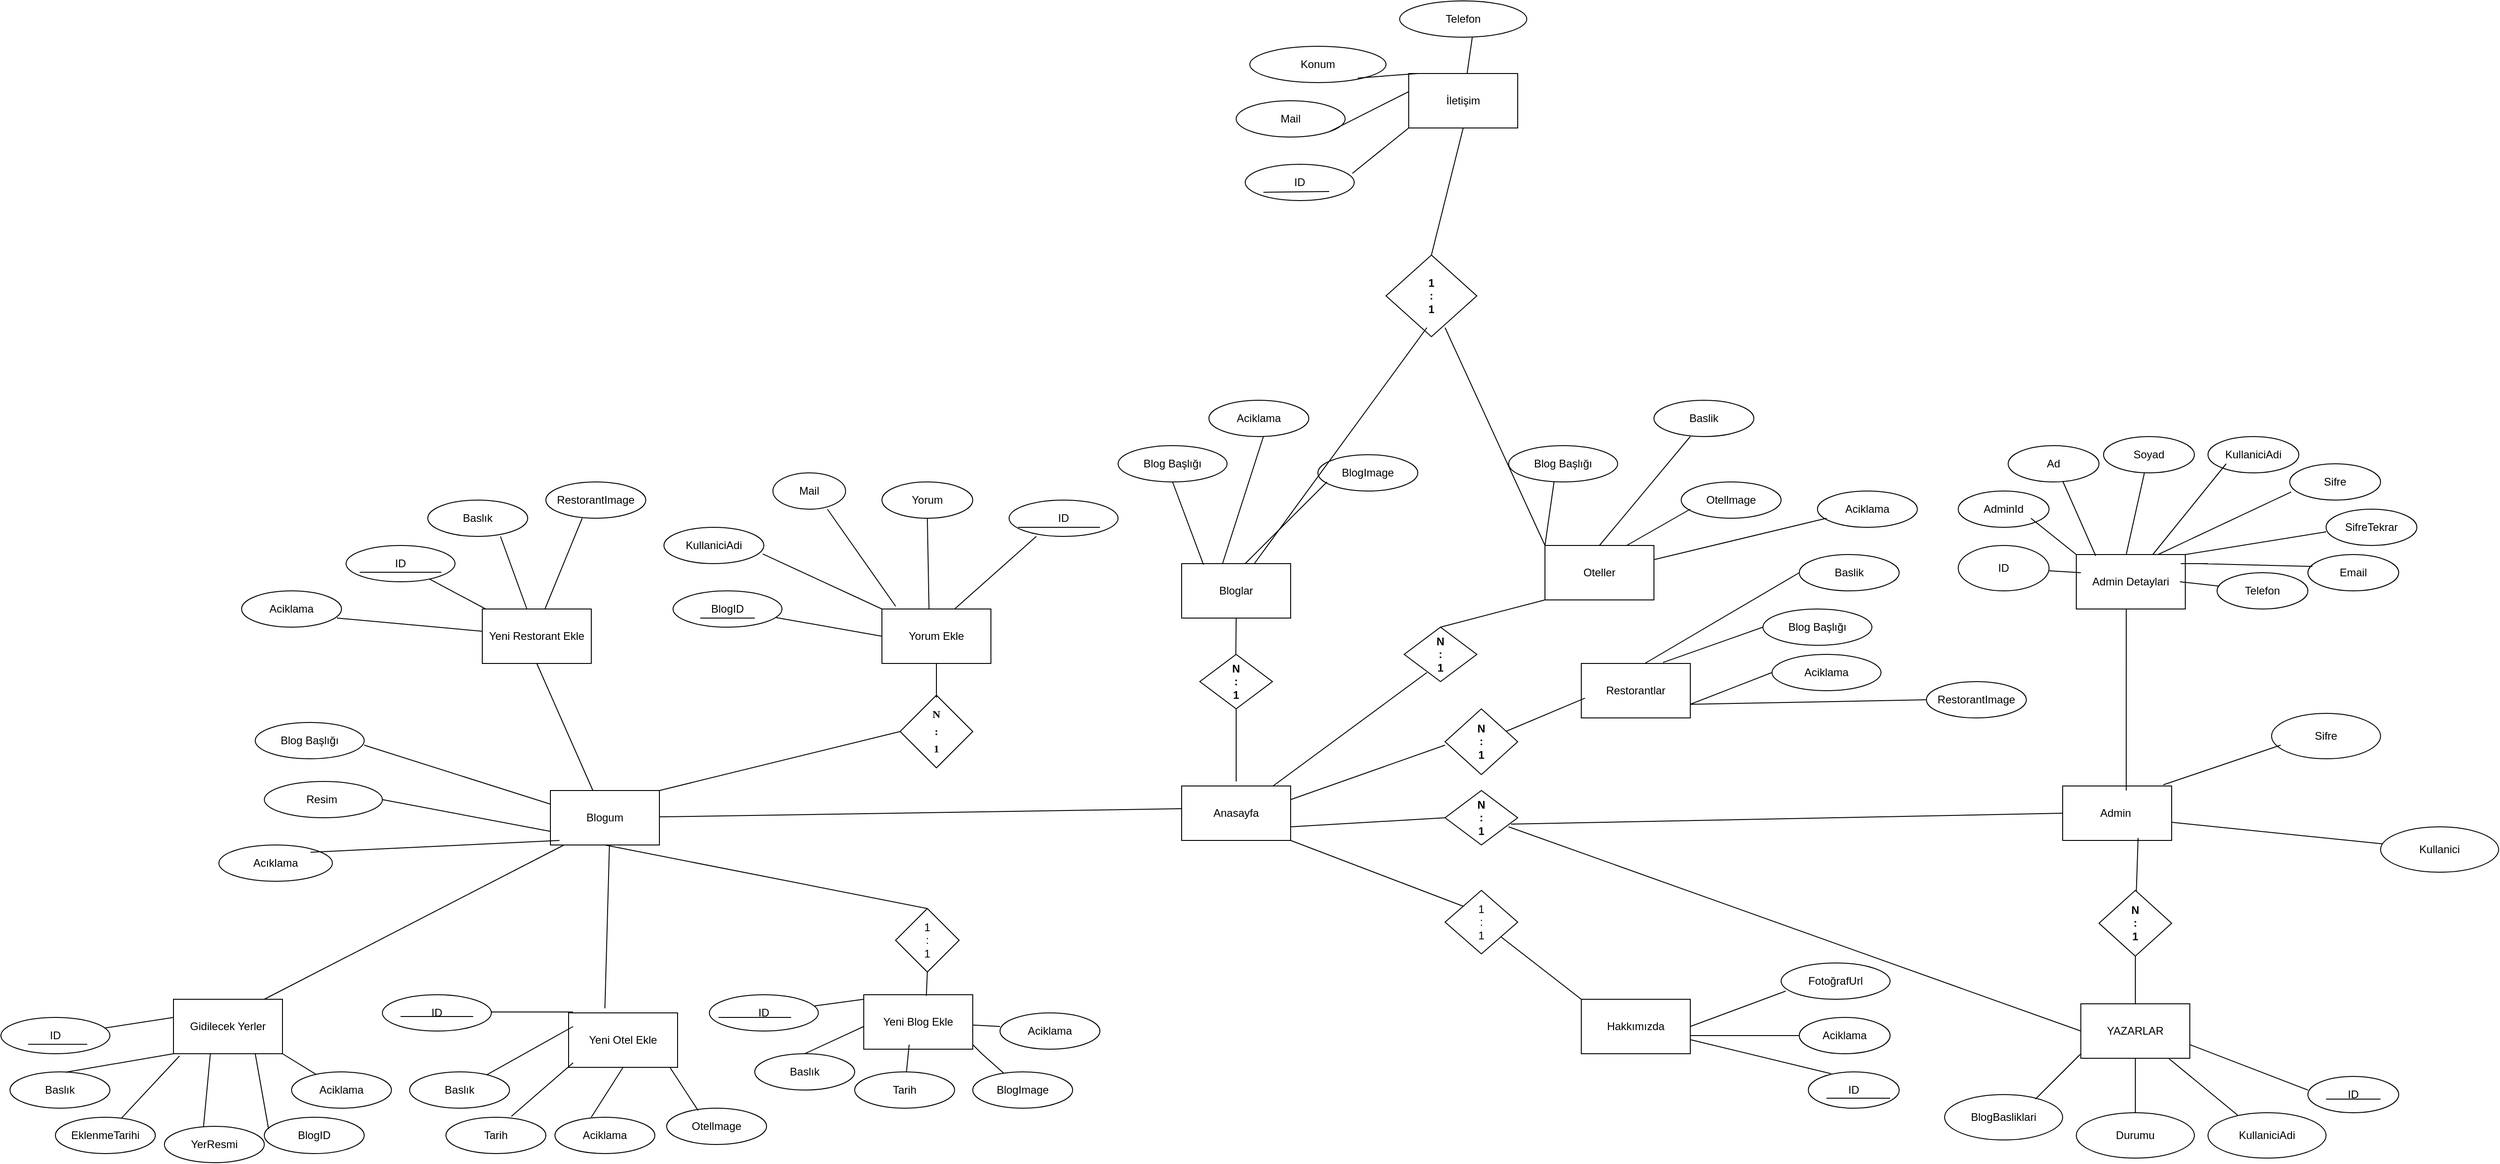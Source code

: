 <mxfile version="26.2.12">
  <diagram name="Sayfa -1" id="IdhkXDMyeTe5kVPvRwIX">
    <mxGraphModel dx="3150" dy="1954" grid="1" gridSize="10" guides="1" tooltips="1" connect="1" arrows="1" fold="1" page="1" pageScale="1" pageWidth="827" pageHeight="1169" math="0" shadow="0">
      <root>
        <mxCell id="0" />
        <mxCell id="1" parent="0" />
        <mxCell id="m_xGNnF6uDj1g4Gdo5ad-1" value="Admin&amp;nbsp;" style="rounded=0;whiteSpace=wrap;html=1;" parent="1" vertex="1">
          <mxGeometry x="710" y="325" width="120" height="60" as="geometry" />
        </mxCell>
        <mxCell id="m_xGNnF6uDj1g4Gdo5ad-2" value="Yorum Ekle" style="rounded=0;whiteSpace=wrap;html=1;" parent="1" vertex="1">
          <mxGeometry x="-590" y="130" width="120" height="60" as="geometry" />
        </mxCell>
        <mxCell id="m_xGNnF6uDj1g4Gdo5ad-3" value="Bloglar" style="rounded=0;whiteSpace=wrap;html=1;" parent="1" vertex="1">
          <mxGeometry x="-260" y="80" width="120" height="60" as="geometry" />
        </mxCell>
        <mxCell id="m_xGNnF6uDj1g4Gdo5ad-20" value="" style="rhombus;whiteSpace=wrap;html=1;" parent="1" vertex="1">
          <mxGeometry x="-570" y="225" width="80" height="80" as="geometry" />
        </mxCell>
        <mxCell id="m_xGNnF6uDj1g4Gdo5ad-26" value="Yeni Blog Ekle" style="rounded=0;whiteSpace=wrap;html=1;" parent="1" vertex="1">
          <mxGeometry x="-610" y="555" width="120" height="60" as="geometry" />
        </mxCell>
        <mxCell id="m_xGNnF6uDj1g4Gdo5ad-29" value="Blog Başlığı" style="ellipse;whiteSpace=wrap;html=1;" parent="1" vertex="1">
          <mxGeometry x="-1280" y="255" width="120" height="40" as="geometry" />
        </mxCell>
        <mxCell id="m_xGNnF6uDj1g4Gdo5ad-31" value="Acıklama" style="ellipse;whiteSpace=wrap;html=1;" parent="1" vertex="1">
          <mxGeometry x="-1320" y="390" width="125" height="40" as="geometry" />
        </mxCell>
        <mxCell id="m_xGNnF6uDj1g4Gdo5ad-33" value="Resim&amp;nbsp;" style="ellipse;whiteSpace=wrap;html=1;" parent="1" vertex="1">
          <mxGeometry x="-1270" y="320" width="130" height="40" as="geometry" />
        </mxCell>
        <mxCell id="0UvnZyFb8oUxnmahLqyt-3" value="" style="endArrow=none;html=1;rounded=0;exitX=1;exitY=0.5;exitDx=0;exitDy=0;entryX=0;entryY=0.75;entryDx=0;entryDy=0;" parent="1" source="m_xGNnF6uDj1g4Gdo5ad-33" target="m_xGNnF6uDj1g4Gdo5ad-7" edge="1">
          <mxGeometry width="50" height="50" relative="1" as="geometry">
            <mxPoint x="-530" y="460" as="sourcePoint" />
            <mxPoint x="-480" y="410" as="targetPoint" />
          </mxGeometry>
        </mxCell>
        <mxCell id="wYC-VRTO9Pugz2cMBFK1-7" value="" style="endArrow=none;html=1;rounded=0;entryX=0;entryY=0;entryDx=0;entryDy=0;" parent="1" target="m_xGNnF6uDj1g4Gdo5ad-15" edge="1">
          <mxGeometry width="50" height="50" relative="1" as="geometry">
            <mxPoint x="90" y="490" as="sourcePoint" />
            <mxPoint x="10" y="350" as="targetPoint" />
          </mxGeometry>
        </mxCell>
        <mxCell id="wYC-VRTO9Pugz2cMBFK1-18" value="&lt;div style=&quot;line-height: 160%;&quot;&gt;&lt;b&gt;N&lt;/b&gt;&lt;div&gt;&lt;b&gt;:&lt;/b&gt;&lt;/div&gt;&lt;div&gt;&lt;b&gt;1&lt;/b&gt;&lt;/div&gt;&lt;/div&gt;" style="text;strokeColor=none;align=center;fillColor=none;html=1;verticalAlign=middle;whiteSpace=wrap;rounded=0;fontFamily=Times New Roman;" parent="1" vertex="1">
          <mxGeometry x="-565" y="227.5" width="70" height="75" as="geometry" />
        </mxCell>
        <mxCell id="wYC-VRTO9Pugz2cMBFK1-25" value="Aciklama" style="ellipse;whiteSpace=wrap;html=1;" parent="1" vertex="1">
          <mxGeometry x="420" y="580" width="100" height="40" as="geometry" />
        </mxCell>
        <mxCell id="wYC-VRTO9Pugz2cMBFK1-26" value="FotoğrafUrl" style="ellipse;whiteSpace=wrap;html=1;" parent="1" vertex="1">
          <mxGeometry x="400" y="520" width="120" height="40" as="geometry" />
        </mxCell>
        <mxCell id="wYC-VRTO9Pugz2cMBFK1-27" value="" style="endArrow=none;html=1;rounded=0;exitX=1;exitY=0.5;exitDx=0;exitDy=0;entryX=0.042;entryY=0.775;entryDx=0;entryDy=0;entryPerimeter=0;" parent="1" source="m_xGNnF6uDj1g4Gdo5ad-15" target="wYC-VRTO9Pugz2cMBFK1-26" edge="1">
          <mxGeometry width="50" height="50" relative="1" as="geometry">
            <mxPoint x="295" y="600" as="sourcePoint" />
            <mxPoint x="330" y="560" as="targetPoint" />
          </mxGeometry>
        </mxCell>
        <mxCell id="wYC-VRTO9Pugz2cMBFK1-30" value="KullaniciAdi" style="ellipse;whiteSpace=wrap;html=1;" parent="1" vertex="1">
          <mxGeometry x="-830" y="40" width="110" height="40" as="geometry" />
        </mxCell>
        <mxCell id="wYC-VRTO9Pugz2cMBFK1-31" value="Mail" style="ellipse;whiteSpace=wrap;html=1;" parent="1" vertex="1">
          <mxGeometry x="-710" y="-20" width="80" height="40" as="geometry" />
        </mxCell>
        <mxCell id="wYC-VRTO9Pugz2cMBFK1-32" value="Yorum" style="ellipse;whiteSpace=wrap;html=1;" parent="1" vertex="1">
          <mxGeometry x="-590" y="-10" width="100" height="40" as="geometry" />
        </mxCell>
        <mxCell id="wYC-VRTO9Pugz2cMBFK1-37" value="BlogID" style="ellipse;whiteSpace=wrap;html=1;" parent="1" vertex="1">
          <mxGeometry x="-820" y="110" width="120" height="40" as="geometry" />
        </mxCell>
        <mxCell id="wYC-VRTO9Pugz2cMBFK1-42" value="ID" style="ellipse;whiteSpace=wrap;html=1;" parent="1" vertex="1">
          <mxGeometry x="430" y="640" width="100" height="40" as="geometry" />
        </mxCell>
        <mxCell id="wYC-VRTO9Pugz2cMBFK1-44" value="" style="endArrow=none;html=1;rounded=0;exitX=0.25;exitY=0.05;exitDx=0;exitDy=0;exitPerimeter=0;" parent="1" source="m_xGNnF6uDj1g4Gdo5ad-15" edge="1">
          <mxGeometry width="50" height="50" relative="1" as="geometry">
            <mxPoint x="200" y="660" as="sourcePoint" />
            <mxPoint x="250" y="610" as="targetPoint" />
          </mxGeometry>
        </mxCell>
        <mxCell id="wYC-VRTO9Pugz2cMBFK1-45" value="" style="endArrow=none;html=1;rounded=0;" parent="1" source="wYC-VRTO9Pugz2cMBFK1-25" edge="1">
          <mxGeometry width="50" height="50" relative="1" as="geometry">
            <mxPoint x="220" y="660" as="sourcePoint" />
            <mxPoint x="260" y="600" as="targetPoint" />
            <Array as="points">
              <mxPoint x="260" y="600" />
              <mxPoint x="250" y="600" />
            </Array>
          </mxGeometry>
        </mxCell>
        <mxCell id="wYC-VRTO9Pugz2cMBFK1-47" value="" style="endArrow=none;html=1;rounded=0;" parent="1" edge="1">
          <mxGeometry width="50" height="50" relative="1" as="geometry">
            <mxPoint x="450" y="669" as="sourcePoint" />
            <mxPoint x="450" y="669" as="targetPoint" />
            <Array as="points">
              <mxPoint x="520" y="669" />
            </Array>
          </mxGeometry>
        </mxCell>
        <mxCell id="wYC-VRTO9Pugz2cMBFK1-56" value="Mail" style="ellipse;whiteSpace=wrap;html=1;" parent="1" vertex="1">
          <mxGeometry x="-200" y="-430" width="120" height="40" as="geometry" />
        </mxCell>
        <mxCell id="wYC-VRTO9Pugz2cMBFK1-57" value="Konum" style="ellipse;whiteSpace=wrap;html=1;" parent="1" vertex="1">
          <mxGeometry x="-185" y="-490" width="150" height="40" as="geometry" />
        </mxCell>
        <mxCell id="wYC-VRTO9Pugz2cMBFK1-58" value="Telefon" style="ellipse;whiteSpace=wrap;html=1;" parent="1" vertex="1">
          <mxGeometry x="-20" y="-540" width="140" height="40" as="geometry" />
        </mxCell>
        <mxCell id="wYC-VRTO9Pugz2cMBFK1-61" value="" style="endArrow=none;html=1;rounded=0;exitX=0.25;exitY=0.05;exitDx=0;exitDy=0;exitPerimeter=0;" parent="1" source="wYC-VRTO9Pugz2cMBFK1-42" target="m_xGNnF6uDj1g4Gdo5ad-15" edge="1">
          <mxGeometry width="50" height="50" relative="1" as="geometry">
            <mxPoint x="455" y="642" as="sourcePoint" />
            <mxPoint x="250" y="610" as="targetPoint" />
          </mxGeometry>
        </mxCell>
        <mxCell id="m_xGNnF6uDj1g4Gdo5ad-15" value="Hakkımızda" style="rounded=0;whiteSpace=wrap;html=1;" parent="1" vertex="1">
          <mxGeometry x="180" y="560" width="120" height="60" as="geometry" />
        </mxCell>
        <mxCell id="wYC-VRTO9Pugz2cMBFK1-62" value="ID" style="ellipse;whiteSpace=wrap;html=1;" parent="1" vertex="1">
          <mxGeometry x="-190" y="-360" width="120" height="40" as="geometry" />
        </mxCell>
        <mxCell id="wYC-VRTO9Pugz2cMBFK1-69" value="" style="endArrow=none;html=1;rounded=0;exitX=0.25;exitY=0.875;exitDx=0;exitDy=0;exitPerimeter=0;entryX=1;entryY=1;entryDx=0;entryDy=0;" parent="1" edge="1">
          <mxGeometry width="50" height="50" relative="1" as="geometry">
            <mxPoint x="-170" y="-329.14" as="sourcePoint" />
            <mxPoint x="-97.574" y="-329.998" as="targetPoint" />
          </mxGeometry>
        </mxCell>
        <mxCell id="wYC-VRTO9Pugz2cMBFK1-70" value="Baslık" style="ellipse;whiteSpace=wrap;html=1;" parent="1" vertex="1">
          <mxGeometry x="-730" y="620" width="110" height="40" as="geometry" />
        </mxCell>
        <mxCell id="wYC-VRTO9Pugz2cMBFK1-71" value="Tarih" style="ellipse;whiteSpace=wrap;html=1;" parent="1" vertex="1">
          <mxGeometry x="-620" y="640" width="110" height="40" as="geometry" />
        </mxCell>
        <mxCell id="wYC-VRTO9Pugz2cMBFK1-72" value="Aciklama" style="ellipse;whiteSpace=wrap;html=1;" parent="1" vertex="1">
          <mxGeometry x="-460" y="575" width="110" height="40" as="geometry" />
        </mxCell>
        <mxCell id="wYC-VRTO9Pugz2cMBFK1-73" value="BlogImage" style="ellipse;whiteSpace=wrap;html=1;" parent="1" vertex="1">
          <mxGeometry x="-490" y="640" width="110" height="40" as="geometry" />
        </mxCell>
        <mxCell id="wYC-VRTO9Pugz2cMBFK1-74" value="" style="endArrow=none;html=1;rounded=0;exitX=0.5;exitY=0;exitDx=0;exitDy=0;" parent="1" source="wYC-VRTO9Pugz2cMBFK1-70" edge="1">
          <mxGeometry width="50" height="50" relative="1" as="geometry">
            <mxPoint x="-660" y="640" as="sourcePoint" />
            <mxPoint x="-610" y="590" as="targetPoint" />
          </mxGeometry>
        </mxCell>
        <mxCell id="wYC-VRTO9Pugz2cMBFK1-75" value="" style="endArrow=none;html=1;rounded=0;" parent="1" source="wYC-VRTO9Pugz2cMBFK1-71" edge="1">
          <mxGeometry width="50" height="50" relative="1" as="geometry">
            <mxPoint x="-610" y="660" as="sourcePoint" />
            <mxPoint x="-560" y="610" as="targetPoint" />
          </mxGeometry>
        </mxCell>
        <mxCell id="wYC-VRTO9Pugz2cMBFK1-77" value="" style="endArrow=none;html=1;rounded=0;" parent="1" source="m_xGNnF6uDj1g4Gdo5ad-26" edge="1">
          <mxGeometry width="50" height="50" relative="1" as="geometry">
            <mxPoint x="-510" y="640" as="sourcePoint" />
            <mxPoint x="-460" y="590" as="targetPoint" />
          </mxGeometry>
        </mxCell>
        <mxCell id="wYC-VRTO9Pugz2cMBFK1-78" value="" style="endArrow=none;html=1;rounded=0;" parent="1" source="wYC-VRTO9Pugz2cMBFK1-73" edge="1">
          <mxGeometry width="50" height="50" relative="1" as="geometry">
            <mxPoint x="-540" y="660" as="sourcePoint" />
            <mxPoint x="-490" y="610" as="targetPoint" />
            <Array as="points">
              <mxPoint x="-480" y="620" />
            </Array>
          </mxGeometry>
        </mxCell>
        <mxCell id="wYC-VRTO9Pugz2cMBFK1-87" value="Blog Başlığı" style="ellipse;whiteSpace=wrap;html=1;" parent="1" vertex="1">
          <mxGeometry x="-330" y="-50" width="120" height="40" as="geometry" />
        </mxCell>
        <mxCell id="PMrKWcJrfavF2UDrqhZ6-1" value="Kullanici" style="ellipse;whiteSpace=wrap;html=1;" parent="1" vertex="1">
          <mxGeometry x="1060" y="370" width="130" height="50" as="geometry" />
        </mxCell>
        <mxCell id="PMrKWcJrfavF2UDrqhZ6-8" value="Sifre" style="ellipse;whiteSpace=wrap;html=1;" parent="1" vertex="1">
          <mxGeometry x="940" y="245" width="120" height="50" as="geometry" />
        </mxCell>
        <mxCell id="PMrKWcJrfavF2UDrqhZ6-18" value="Oteller" style="rounded=0;whiteSpace=wrap;html=1;" parent="1" vertex="1">
          <mxGeometry x="140" y="60" width="120" height="60" as="geometry" />
        </mxCell>
        <mxCell id="PMrKWcJrfavF2UDrqhZ6-22" value="Blog Başlığı" style="ellipse;whiteSpace=wrap;html=1;" parent="1" vertex="1">
          <mxGeometry x="100" y="-50" width="120" height="40" as="geometry" />
        </mxCell>
        <mxCell id="PMrKWcJrfavF2UDrqhZ6-25" value="" style="endArrow=none;html=1;rounded=0;exitX=0;exitY=0;exitDx=0;exitDy=0;" parent="1" edge="1" source="PMrKWcJrfavF2UDrqhZ6-18">
          <mxGeometry width="50" height="50" relative="1" as="geometry">
            <mxPoint x="100" y="40" as="sourcePoint" />
            <mxPoint x="150" y="-10" as="targetPoint" />
          </mxGeometry>
        </mxCell>
        <mxCell id="m_xGNnF6uDj1g4Gdo5ad-7" value="Blogum" style="rounded=0;whiteSpace=wrap;html=1;" parent="1" vertex="1">
          <mxGeometry x="-955" y="330" width="120" height="60" as="geometry" />
        </mxCell>
        <mxCell id="iuH2yt4k7XliZFwzAzBD-3" value="" style="endArrow=none;html=1;rounded=0;exitX=0.25;exitY=0.75;exitDx=0;exitDy=0;exitPerimeter=0;entryX=0.75;entryY=0.75;entryDx=0;entryDy=0;entryPerimeter=0;" parent="1" source="wYC-VRTO9Pugz2cMBFK1-37" target="wYC-VRTO9Pugz2cMBFK1-37" edge="1">
          <mxGeometry width="50" height="50" relative="1" as="geometry">
            <mxPoint x="-600" y="210" as="sourcePoint" />
            <mxPoint x="-550" y="160" as="targetPoint" />
          </mxGeometry>
        </mxCell>
        <mxCell id="iuH2yt4k7XliZFwzAzBD-10" value="" style="endArrow=none;html=1;rounded=0;" parent="1" source="wYC-VRTO9Pugz2cMBFK1-37" edge="1">
          <mxGeometry width="50" height="50" relative="1" as="geometry">
            <mxPoint x="-640" y="210" as="sourcePoint" />
            <mxPoint x="-590" y="160" as="targetPoint" />
          </mxGeometry>
        </mxCell>
        <mxCell id="iuH2yt4k7XliZFwzAzBD-11" value="" style="endArrow=none;html=1;rounded=0;exitX=0.989;exitY=0.733;exitDx=0;exitDy=0;exitPerimeter=0;" parent="1" source="wYC-VRTO9Pugz2cMBFK1-30" edge="1">
          <mxGeometry width="50" height="50" relative="1" as="geometry">
            <mxPoint x="-640" y="180" as="sourcePoint" />
            <mxPoint x="-590" y="130" as="targetPoint" />
          </mxGeometry>
        </mxCell>
        <mxCell id="iuH2yt4k7XliZFwzAzBD-12" value="" style="endArrow=none;html=1;rounded=0;exitX=0.432;exitY=-0.008;exitDx=0;exitDy=0;exitPerimeter=0;" parent="1" source="m_xGNnF6uDj1g4Gdo5ad-2" edge="1">
          <mxGeometry width="50" height="50" relative="1" as="geometry">
            <mxPoint x="-590" y="80" as="sourcePoint" />
            <mxPoint x="-540" y="30" as="targetPoint" />
          </mxGeometry>
        </mxCell>
        <mxCell id="iuH2yt4k7XliZFwzAzBD-13" value="" style="endArrow=none;html=1;rounded=0;exitX=0.126;exitY=-0.05;exitDx=0;exitDy=0;exitPerimeter=0;" parent="1" source="m_xGNnF6uDj1g4Gdo5ad-2" edge="1">
          <mxGeometry width="50" height="50" relative="1" as="geometry">
            <mxPoint x="-700" y="70" as="sourcePoint" />
            <mxPoint x="-650" y="20" as="targetPoint" />
          </mxGeometry>
        </mxCell>
        <mxCell id="iuH2yt4k7XliZFwzAzBD-15" value="" style="endArrow=none;html=1;rounded=0;exitX=0.5;exitY=0;exitDx=0;exitDy=0;" parent="1" source="wYC-VRTO9Pugz2cMBFK1-18" edge="1">
          <mxGeometry width="50" height="50" relative="1" as="geometry">
            <mxPoint x="-580" y="240" as="sourcePoint" />
            <mxPoint x="-530" y="190" as="targetPoint" />
          </mxGeometry>
        </mxCell>
        <mxCell id="iuH2yt4k7XliZFwzAzBD-23" value="&lt;b&gt;N&lt;/b&gt;&lt;div&gt;&lt;b&gt;:&lt;/b&gt;&lt;/div&gt;&lt;div&gt;&lt;b&gt;1&lt;/b&gt;&lt;/div&gt;" style="rhombus;whiteSpace=wrap;html=1;direction=west;" parent="1" vertex="1">
          <mxGeometry x="-15" y="150" width="80" height="60" as="geometry" />
        </mxCell>
        <mxCell id="iuH2yt4k7XliZFwzAzBD-24" value="" style="endArrow=none;html=1;rounded=0;exitX=0.5;exitY=1;exitDx=0;exitDy=0;" parent="1" source="iuH2yt4k7XliZFwzAzBD-23" edge="1">
          <mxGeometry width="50" height="50" relative="1" as="geometry">
            <mxPoint x="90" y="170" as="sourcePoint" />
            <mxPoint x="140" y="120" as="targetPoint" />
          </mxGeometry>
        </mxCell>
        <mxCell id="iuH2yt4k7XliZFwzAzBD-25" value="" style="endArrow=none;html=1;rounded=0;" parent="1" edge="1">
          <mxGeometry width="50" height="50" relative="1" as="geometry">
            <mxPoint x="-200.34" y="180" as="sourcePoint" />
            <mxPoint x="-200" y="140" as="targetPoint" />
          </mxGeometry>
        </mxCell>
        <mxCell id="iuH2yt4k7XliZFwzAzBD-26" value="&lt;b&gt;N&lt;/b&gt;&lt;div&gt;&lt;b&gt;:&lt;/b&gt;&lt;/div&gt;&lt;div&gt;&lt;b&gt;1&lt;/b&gt;&lt;/div&gt;" style="rhombus;whiteSpace=wrap;html=1;direction=west;" parent="1" vertex="1">
          <mxGeometry x="-240" y="180" width="80" height="60" as="geometry" />
        </mxCell>
        <mxCell id="iuH2yt4k7XliZFwzAzBD-28" value="1&lt;div&gt;:&lt;/div&gt;&lt;div&gt;1&lt;/div&gt;" style="rhombus;whiteSpace=wrap;html=1;" parent="1" vertex="1">
          <mxGeometry x="-575" y="460" width="70" height="70" as="geometry" />
        </mxCell>
        <mxCell id="iuH2yt4k7XliZFwzAzBD-29" value="" style="endArrow=none;html=1;rounded=0;exitX=0.5;exitY=0;exitDx=0;exitDy=0;entryX=0.5;entryY=1;entryDx=0;entryDy=0;" parent="1" source="iuH2yt4k7XliZFwzAzBD-28" target="m_xGNnF6uDj1g4Gdo5ad-7" edge="1">
          <mxGeometry width="50" height="50" relative="1" as="geometry">
            <mxPoint x="-580" y="480" as="sourcePoint" />
            <mxPoint x="-530" y="430" as="targetPoint" />
          </mxGeometry>
        </mxCell>
        <mxCell id="iuH2yt4k7XliZFwzAzBD-30" value="" style="endArrow=none;html=1;rounded=0;exitX=0.574;exitY=0.02;exitDx=0;exitDy=0;exitPerimeter=0;" parent="1" source="m_xGNnF6uDj1g4Gdo5ad-26" edge="1">
          <mxGeometry width="50" height="50" relative="1" as="geometry">
            <mxPoint x="-590" y="580" as="sourcePoint" />
            <mxPoint x="-540" y="530" as="targetPoint" />
          </mxGeometry>
        </mxCell>
        <mxCell id="iuH2yt4k7XliZFwzAzBD-34" value="1&lt;div&gt;:&lt;/div&gt;&lt;div&gt;1&lt;/div&gt;" style="rhombus;whiteSpace=wrap;html=1;" parent="1" vertex="1">
          <mxGeometry x="30" y="440" width="80" height="70" as="geometry" />
        </mxCell>
        <mxCell id="iuH2yt4k7XliZFwzAzBD-35" value="&lt;b&gt;N&lt;/b&gt;&lt;div&gt;&lt;b&gt;:&lt;/b&gt;&lt;/div&gt;&lt;div&gt;&lt;b&gt;1&lt;/b&gt;&lt;/div&gt;" style="rhombus;whiteSpace=wrap;html=1;direction=west;" parent="1" vertex="1">
          <mxGeometry x="30" y="330" width="80" height="60" as="geometry" />
        </mxCell>
        <mxCell id="iuH2yt4k7XliZFwzAzBD-36" value="" style="endArrow=none;html=1;rounded=0;exitX=0.092;exitY=0.383;exitDx=0;exitDy=0;exitPerimeter=0;entryX=0;entryY=0.5;entryDx=0;entryDy=0;" parent="1" source="iuH2yt4k7XliZFwzAzBD-35" target="m_xGNnF6uDj1g4Gdo5ad-1" edge="1">
          <mxGeometry width="50" height="50" relative="1" as="geometry">
            <mxPoint x="130" y="410" as="sourcePoint" />
            <mxPoint x="180" y="360" as="targetPoint" />
          </mxGeometry>
        </mxCell>
        <mxCell id="iuH2yt4k7XliZFwzAzBD-38" value="Restorantlar" style="rounded=0;whiteSpace=wrap;html=1;" parent="1" vertex="1">
          <mxGeometry x="180" y="190" width="120" height="60" as="geometry" />
        </mxCell>
        <mxCell id="iuH2yt4k7XliZFwzAzBD-39" value="&lt;b&gt;N&lt;/b&gt;&lt;div&gt;&lt;b&gt;:&lt;/b&gt;&lt;/div&gt;&lt;div&gt;&lt;b&gt;1&lt;/b&gt;&lt;/div&gt;" style="rhombus;whiteSpace=wrap;html=1;direction=west;" parent="1" vertex="1">
          <mxGeometry x="30" y="240" width="80" height="72.5" as="geometry" />
        </mxCell>
        <mxCell id="iuH2yt4k7XliZFwzAzBD-40" value="" style="endArrow=none;html=1;rounded=0;entryX=0.034;entryY=0.636;entryDx=0;entryDy=0;entryPerimeter=0;" parent="1" source="iuH2yt4k7XliZFwzAzBD-39" target="iuH2yt4k7XliZFwzAzBD-38" edge="1">
          <mxGeometry width="50" height="50" relative="1" as="geometry">
            <mxPoint x="113" y="377" as="sourcePoint" />
            <mxPoint x="200" y="440" as="targetPoint" />
            <Array as="points" />
          </mxGeometry>
        </mxCell>
        <mxCell id="iuH2yt4k7XliZFwzAzBD-41" value="" style="ellipse;whiteSpace=wrap;html=1;" parent="1" vertex="1">
          <mxGeometry x="390" y="180" width="120" height="40" as="geometry" />
        </mxCell>
        <mxCell id="iuH2yt4k7XliZFwzAzBD-42" value="" style="endArrow=none;html=1;rounded=0;exitX=1;exitY=0.75;exitDx=0;exitDy=0;entryX=0;entryY=0.5;entryDx=0;entryDy=0;" parent="1" source="iuH2yt4k7XliZFwzAzBD-38" target="iuH2yt4k7XliZFwzAzBD-41" edge="1">
          <mxGeometry width="50" height="50" relative="1" as="geometry">
            <mxPoint x="330" y="250" as="sourcePoint" />
            <mxPoint x="380" y="200" as="targetPoint" />
          </mxGeometry>
        </mxCell>
        <mxCell id="iuH2yt4k7XliZFwzAzBD-46" value="" style="endArrow=none;html=1;rounded=0;entryX=0;entryY=0.5;entryDx=0;entryDy=0;" parent="1" target="iuH2yt4k7XliZFwzAzBD-47" edge="1">
          <mxGeometry width="50" height="50" relative="1" as="geometry">
            <mxPoint x="270" y="188.95" as="sourcePoint" />
            <mxPoint x="350" y="188.95" as="targetPoint" />
          </mxGeometry>
        </mxCell>
        <mxCell id="iuH2yt4k7XliZFwzAzBD-47" value="Blog Başlığı" style="ellipse;whiteSpace=wrap;html=1;" parent="1" vertex="1">
          <mxGeometry x="380" y="130" width="120" height="40" as="geometry" />
        </mxCell>
        <mxCell id="iuH2yt4k7XliZFwzAzBD-50" value="Anasayfa" style="rounded=0;whiteSpace=wrap;html=1;" parent="1" vertex="1">
          <mxGeometry x="-260" y="325" width="120" height="60" as="geometry" />
        </mxCell>
        <mxCell id="iuH2yt4k7XliZFwzAzBD-51" value="" style="endArrow=none;html=1;rounded=0;" parent="1" edge="1">
          <mxGeometry width="50" height="50" relative="1" as="geometry">
            <mxPoint x="-200" y="320" as="sourcePoint" />
            <mxPoint x="-200" y="240" as="targetPoint" />
          </mxGeometry>
        </mxCell>
        <mxCell id="iuH2yt4k7XliZFwzAzBD-52" value="" style="endArrow=none;html=1;rounded=0;" parent="1" source="iuH2yt4k7XliZFwzAzBD-50" edge="1">
          <mxGeometry width="50" height="50" relative="1" as="geometry">
            <mxPoint x="-40" y="250" as="sourcePoint" />
            <mxPoint x="10" y="200" as="targetPoint" />
          </mxGeometry>
        </mxCell>
        <mxCell id="iuH2yt4k7XliZFwzAzBD-53" value="" style="endArrow=none;html=1;rounded=0;exitX=1;exitY=0.25;exitDx=0;exitDy=0;" parent="1" source="iuH2yt4k7XliZFwzAzBD-50" edge="1">
          <mxGeometry width="50" height="50" relative="1" as="geometry">
            <mxPoint x="-20" y="330" as="sourcePoint" />
            <mxPoint x="30" y="280" as="targetPoint" />
          </mxGeometry>
        </mxCell>
        <mxCell id="iuH2yt4k7XliZFwzAzBD-54" value="" style="endArrow=none;html=1;rounded=0;exitX=1;exitY=0.75;exitDx=0;exitDy=0;" parent="1" source="iuH2yt4k7XliZFwzAzBD-50" edge="1">
          <mxGeometry width="50" height="50" relative="1" as="geometry">
            <mxPoint x="-20" y="410" as="sourcePoint" />
            <mxPoint x="30" y="360" as="targetPoint" />
          </mxGeometry>
        </mxCell>
        <mxCell id="iuH2yt4k7XliZFwzAzBD-56" value="" style="endArrow=none;html=1;rounded=0;exitX=1;exitY=1;exitDx=0;exitDy=0;entryX=0;entryY=0;entryDx=0;entryDy=0;" parent="1" source="iuH2yt4k7XliZFwzAzBD-50" target="iuH2yt4k7XliZFwzAzBD-34" edge="1">
          <mxGeometry width="50" height="50" relative="1" as="geometry">
            <mxPoint y="500" as="sourcePoint" />
            <mxPoint x="50" y="450" as="targetPoint" />
          </mxGeometry>
        </mxCell>
        <mxCell id="iDkae5aUatFgEOiGbY2R-1" value="" style="endArrow=none;html=1;rounded=0;entryX=0.75;entryY=1;entryDx=0;entryDy=0;" edge="1" parent="1" target="m_xGNnF6uDj1g4Gdo5ad-7">
          <mxGeometry width="50" height="50" relative="1" as="geometry">
            <mxPoint x="-895" y="570" as="sourcePoint" />
            <mxPoint x="-900" y="390" as="targetPoint" />
            <Array as="points">
              <mxPoint x="-890" y="390" />
            </Array>
          </mxGeometry>
        </mxCell>
        <mxCell id="iDkae5aUatFgEOiGbY2R-2" value="Yeni Otel Ekle" style="rounded=0;whiteSpace=wrap;html=1;" vertex="1" parent="1">
          <mxGeometry x="-935" y="575" width="120" height="60" as="geometry" />
        </mxCell>
        <mxCell id="iDkae5aUatFgEOiGbY2R-3" value="Baslık" style="ellipse;whiteSpace=wrap;html=1;" vertex="1" parent="1">
          <mxGeometry x="-1110" y="640" width="110" height="40" as="geometry" />
        </mxCell>
        <mxCell id="iDkae5aUatFgEOiGbY2R-4" value="Aciklama" style="ellipse;whiteSpace=wrap;html=1;" vertex="1" parent="1">
          <mxGeometry x="-950" y="690" width="110" height="40" as="geometry" />
        </mxCell>
        <mxCell id="iDkae5aUatFgEOiGbY2R-5" value="Tarih" style="ellipse;whiteSpace=wrap;html=1;" vertex="1" parent="1">
          <mxGeometry x="-1070" y="690" width="110" height="40" as="geometry" />
        </mxCell>
        <mxCell id="iDkae5aUatFgEOiGbY2R-6" value="Otellmage" style="ellipse;whiteSpace=wrap;html=1;" vertex="1" parent="1">
          <mxGeometry x="-827" y="680" width="110" height="40" as="geometry" />
        </mxCell>
        <mxCell id="iDkae5aUatFgEOiGbY2R-8" value="" style="endArrow=none;html=1;rounded=0;" edge="1" parent="1" source="iDkae5aUatFgEOiGbY2R-3">
          <mxGeometry width="50" height="50" relative="1" as="geometry">
            <mxPoint x="-980" y="640" as="sourcePoint" />
            <mxPoint x="-930" y="590" as="targetPoint" />
          </mxGeometry>
        </mxCell>
        <mxCell id="iDkae5aUatFgEOiGbY2R-9" value="" style="endArrow=none;html=1;rounded=0;exitX=0.655;exitY=-0.025;exitDx=0;exitDy=0;exitPerimeter=0;" edge="1" parent="1" source="iDkae5aUatFgEOiGbY2R-5">
          <mxGeometry width="50" height="50" relative="1" as="geometry">
            <mxPoint x="-980" y="680" as="sourcePoint" />
            <mxPoint x="-930" y="630" as="targetPoint" />
          </mxGeometry>
        </mxCell>
        <mxCell id="iDkae5aUatFgEOiGbY2R-10" value="" style="endArrow=none;html=1;rounded=0;entryX=0.5;entryY=1;entryDx=0;entryDy=0;" edge="1" parent="1" target="iDkae5aUatFgEOiGbY2R-2">
          <mxGeometry width="50" height="50" relative="1" as="geometry">
            <mxPoint x="-910" y="690" as="sourcePoint" />
            <mxPoint x="-860" y="640" as="targetPoint" />
          </mxGeometry>
        </mxCell>
        <mxCell id="iDkae5aUatFgEOiGbY2R-12" value="" style="endArrow=none;html=1;rounded=0;exitX=0.315;exitY=0.067;exitDx=0;exitDy=0;exitPerimeter=0;entryX=0.928;entryY=0.994;entryDx=0;entryDy=0;entryPerimeter=0;" edge="1" parent="1" source="iDkae5aUatFgEOiGbY2R-6" target="iDkae5aUatFgEOiGbY2R-2">
          <mxGeometry width="50" height="50" relative="1" as="geometry">
            <mxPoint x="-860" y="680" as="sourcePoint" />
            <mxPoint x="-810" y="630" as="targetPoint" />
          </mxGeometry>
        </mxCell>
        <mxCell id="iDkae5aUatFgEOiGbY2R-13" value="ID" style="ellipse;whiteSpace=wrap;html=1;" vertex="1" parent="1">
          <mxGeometry x="-780" y="555" width="120" height="40" as="geometry" />
        </mxCell>
        <mxCell id="iDkae5aUatFgEOiGbY2R-14" value="" style="endArrow=none;html=1;rounded=0;" edge="1" parent="1" source="iDkae5aUatFgEOiGbY2R-13">
          <mxGeometry width="50" height="50" relative="1" as="geometry">
            <mxPoint x="-660" y="610" as="sourcePoint" />
            <mxPoint x="-610" y="560" as="targetPoint" />
          </mxGeometry>
        </mxCell>
        <mxCell id="iDkae5aUatFgEOiGbY2R-15" value="" style="endArrow=none;html=1;rounded=0;" edge="1" parent="1">
          <mxGeometry width="50" height="50" relative="1" as="geometry">
            <mxPoint x="-770" y="580" as="sourcePoint" />
            <mxPoint x="-690" y="580" as="targetPoint" />
            <Array as="points">
              <mxPoint x="-750" y="580" />
            </Array>
          </mxGeometry>
        </mxCell>
        <mxCell id="iDkae5aUatFgEOiGbY2R-16" value="ID" style="ellipse;whiteSpace=wrap;html=1;" vertex="1" parent="1">
          <mxGeometry x="-1140" y="555" width="120" height="40" as="geometry" />
        </mxCell>
        <mxCell id="iDkae5aUatFgEOiGbY2R-17" value="" style="endArrow=none;html=1;rounded=0;" edge="1" parent="1">
          <mxGeometry width="50" height="50" relative="1" as="geometry">
            <mxPoint x="-1120" y="579" as="sourcePoint" />
            <mxPoint x="-1040" y="579" as="targetPoint" />
            <Array as="points">
              <mxPoint x="-1070" y="579" />
            </Array>
          </mxGeometry>
        </mxCell>
        <mxCell id="iDkae5aUatFgEOiGbY2R-19" value="" style="endArrow=none;html=1;rounded=0;" edge="1" parent="1">
          <mxGeometry width="50" height="50" relative="1" as="geometry">
            <mxPoint x="-1020" y="574" as="sourcePoint" />
            <mxPoint x="-930" y="574" as="targetPoint" />
            <Array as="points">
              <mxPoint x="-1000" y="574" />
            </Array>
          </mxGeometry>
        </mxCell>
        <mxCell id="iDkae5aUatFgEOiGbY2R-21" value="ID" style="ellipse;whiteSpace=wrap;html=1;" vertex="1" parent="1">
          <mxGeometry x="-450" y="10" width="120" height="40" as="geometry" />
        </mxCell>
        <mxCell id="iDkae5aUatFgEOiGbY2R-22" value="" style="endArrow=none;html=1;rounded=0;" edge="1" parent="1">
          <mxGeometry width="50" height="50" relative="1" as="geometry">
            <mxPoint x="-440" y="40" as="sourcePoint" />
            <mxPoint x="-350" y="40" as="targetPoint" />
          </mxGeometry>
        </mxCell>
        <mxCell id="iDkae5aUatFgEOiGbY2R-23" value="" style="endArrow=none;html=1;rounded=0;exitX=0.667;exitY=0;exitDx=0;exitDy=0;exitPerimeter=0;" edge="1" parent="1" source="m_xGNnF6uDj1g4Gdo5ad-2">
          <mxGeometry width="50" height="50" relative="1" as="geometry">
            <mxPoint x="-470" y="100" as="sourcePoint" />
            <mxPoint x="-420" y="50" as="targetPoint" />
          </mxGeometry>
        </mxCell>
        <mxCell id="iDkae5aUatFgEOiGbY2R-24" value="BlogImage" style="ellipse;whiteSpace=wrap;html=1;" vertex="1" parent="1">
          <mxGeometry x="-110" y="-40" width="110" height="40" as="geometry" />
        </mxCell>
        <mxCell id="iDkae5aUatFgEOiGbY2R-25" value="Aciklama" style="ellipse;whiteSpace=wrap;html=1;" vertex="1" parent="1">
          <mxGeometry x="-230" y="-100" width="110" height="40" as="geometry" />
        </mxCell>
        <mxCell id="iDkae5aUatFgEOiGbY2R-26" value="" style="endArrow=none;html=1;rounded=0;exitX=0.2;exitY=0.017;exitDx=0;exitDy=0;exitPerimeter=0;" edge="1" parent="1" source="m_xGNnF6uDj1g4Gdo5ad-3">
          <mxGeometry width="50" height="50" relative="1" as="geometry">
            <mxPoint x="-320" y="40" as="sourcePoint" />
            <mxPoint x="-270" y="-10" as="targetPoint" />
          </mxGeometry>
        </mxCell>
        <mxCell id="iDkae5aUatFgEOiGbY2R-27" value="" style="endArrow=none;html=1;rounded=0;exitX=0.583;exitY=0;exitDx=0;exitDy=0;exitPerimeter=0;" edge="1" parent="1" source="m_xGNnF6uDj1g4Gdo5ad-3">
          <mxGeometry width="50" height="50" relative="1" as="geometry">
            <mxPoint x="-150" y="40" as="sourcePoint" />
            <mxPoint x="-100" y="-10" as="targetPoint" />
          </mxGeometry>
        </mxCell>
        <mxCell id="iDkae5aUatFgEOiGbY2R-28" value="" style="endArrow=none;html=1;rounded=0;exitX=0.375;exitY=0;exitDx=0;exitDy=0;exitPerimeter=0;" edge="1" parent="1" source="m_xGNnF6uDj1g4Gdo5ad-3">
          <mxGeometry width="50" height="50" relative="1" as="geometry">
            <mxPoint x="-220" y="-10" as="sourcePoint" />
            <mxPoint x="-170" y="-60" as="targetPoint" />
          </mxGeometry>
        </mxCell>
        <mxCell id="iDkae5aUatFgEOiGbY2R-29" value="Otellmage" style="ellipse;whiteSpace=wrap;html=1;" vertex="1" parent="1">
          <mxGeometry x="290" y="-10" width="110" height="40" as="geometry" />
        </mxCell>
        <mxCell id="iDkae5aUatFgEOiGbY2R-30" value="Aciklama" style="ellipse;whiteSpace=wrap;html=1;" vertex="1" parent="1">
          <mxGeometry x="440" width="110" height="40" as="geometry" />
        </mxCell>
        <mxCell id="iDkae5aUatFgEOiGbY2R-31" value="Baslik" style="ellipse;whiteSpace=wrap;html=1;" vertex="1" parent="1">
          <mxGeometry x="260" y="-100" width="110" height="40" as="geometry" />
        </mxCell>
        <mxCell id="iDkae5aUatFgEOiGbY2R-32" value="" style="endArrow=none;html=1;rounded=0;exitX=0.5;exitY=0;exitDx=0;exitDy=0;" edge="1" parent="1" source="PMrKWcJrfavF2UDrqhZ6-18">
          <mxGeometry width="50" height="50" relative="1" as="geometry">
            <mxPoint x="250" y="-10" as="sourcePoint" />
            <mxPoint x="300" y="-60" as="targetPoint" />
          </mxGeometry>
        </mxCell>
        <mxCell id="iDkae5aUatFgEOiGbY2R-33" value="" style="endArrow=none;html=1;rounded=0;exitX=0.75;exitY=0;exitDx=0;exitDy=0;" edge="1" parent="1" source="PMrKWcJrfavF2UDrqhZ6-18">
          <mxGeometry width="50" height="50" relative="1" as="geometry">
            <mxPoint x="250" y="70" as="sourcePoint" />
            <mxPoint x="300" y="20" as="targetPoint" />
          </mxGeometry>
        </mxCell>
        <mxCell id="iDkae5aUatFgEOiGbY2R-34" value="" style="endArrow=none;html=1;rounded=0;" edge="1" parent="1" source="PMrKWcJrfavF2UDrqhZ6-18">
          <mxGeometry width="50" height="50" relative="1" as="geometry">
            <mxPoint x="400" y="80" as="sourcePoint" />
            <mxPoint x="450" y="30" as="targetPoint" />
          </mxGeometry>
        </mxCell>
        <mxCell id="iDkae5aUatFgEOiGbY2R-35" value="Aciklama" style="text;strokeColor=none;align=center;fillColor=none;html=1;verticalAlign=middle;whiteSpace=wrap;rounded=0;" vertex="1" parent="1">
          <mxGeometry x="420" y="185" width="60" height="30" as="geometry" />
        </mxCell>
        <mxCell id="iDkae5aUatFgEOiGbY2R-36" value="RestorantImage" style="ellipse;whiteSpace=wrap;html=1;" vertex="1" parent="1">
          <mxGeometry x="560" y="210" width="110" height="40" as="geometry" />
        </mxCell>
        <mxCell id="iDkae5aUatFgEOiGbY2R-37" value="Baslik" style="ellipse;whiteSpace=wrap;html=1;" vertex="1" parent="1">
          <mxGeometry x="420" y="70" width="110" height="40" as="geometry" />
        </mxCell>
        <mxCell id="iDkae5aUatFgEOiGbY2R-38" value="" style="endArrow=none;html=1;rounded=0;exitX=1;exitY=0.75;exitDx=0;exitDy=0;" edge="1" parent="1" source="iuH2yt4k7XliZFwzAzBD-38">
          <mxGeometry width="50" height="50" relative="1" as="geometry">
            <mxPoint x="510" y="280" as="sourcePoint" />
            <mxPoint x="560" y="230" as="targetPoint" />
          </mxGeometry>
        </mxCell>
        <mxCell id="iDkae5aUatFgEOiGbY2R-41" value="" style="endArrow=none;html=1;rounded=0;exitX=0.583;exitY=0;exitDx=0;exitDy=0;exitPerimeter=0;" edge="1" parent="1" source="iuH2yt4k7XliZFwzAzBD-38">
          <mxGeometry width="50" height="50" relative="1" as="geometry">
            <mxPoint x="370" y="140" as="sourcePoint" />
            <mxPoint x="420" y="90" as="targetPoint" />
          </mxGeometry>
        </mxCell>
        <mxCell id="iDkae5aUatFgEOiGbY2R-42" value="" style="endArrow=none;html=1;rounded=0;exitX=0;exitY=0.25;exitDx=0;exitDy=0;" edge="1" parent="1" source="m_xGNnF6uDj1g4Gdo5ad-7">
          <mxGeometry width="50" height="50" relative="1" as="geometry">
            <mxPoint x="-1210" y="330" as="sourcePoint" />
            <mxPoint x="-1160" y="280" as="targetPoint" />
          </mxGeometry>
        </mxCell>
        <mxCell id="iDkae5aUatFgEOiGbY2R-44" value="" style="endArrow=none;html=1;rounded=0;exitX=1;exitY=0;exitDx=0;exitDy=0;entryX=0;entryY=0.5;entryDx=0;entryDy=0;" edge="1" parent="1" source="m_xGNnF6uDj1g4Gdo5ad-7" target="m_xGNnF6uDj1g4Gdo5ad-20">
          <mxGeometry width="50" height="50" relative="1" as="geometry">
            <mxPoint x="-620" y="310" as="sourcePoint" />
            <mxPoint x="-570" y="260" as="targetPoint" />
          </mxGeometry>
        </mxCell>
        <mxCell id="iDkae5aUatFgEOiGbY2R-45" value="Yeni Restorant Ekle" style="rounded=0;whiteSpace=wrap;html=1;" vertex="1" parent="1">
          <mxGeometry x="-1030" y="130" width="120" height="60" as="geometry" />
        </mxCell>
        <mxCell id="iDkae5aUatFgEOiGbY2R-47" value="" style="endArrow=none;html=1;rounded=0;exitX=0.808;exitY=0.2;exitDx=0;exitDy=0;entryX=0;entryY=0.75;entryDx=0;entryDy=0;exitPerimeter=0;" edge="1" parent="1" source="m_xGNnF6uDj1g4Gdo5ad-31">
          <mxGeometry width="50" height="50" relative="1" as="geometry">
            <mxPoint x="-1130" y="350" as="sourcePoint" />
            <mxPoint x="-945" y="385" as="targetPoint" />
          </mxGeometry>
        </mxCell>
        <mxCell id="iDkae5aUatFgEOiGbY2R-48" value="" style="endArrow=none;html=1;rounded=0;" edge="1" parent="1" source="m_xGNnF6uDj1g4Gdo5ad-7">
          <mxGeometry width="50" height="50" relative="1" as="geometry">
            <mxPoint x="-1020" y="240" as="sourcePoint" />
            <mxPoint x="-970" y="190" as="targetPoint" />
          </mxGeometry>
        </mxCell>
        <mxCell id="iDkae5aUatFgEOiGbY2R-49" value="ID" style="ellipse;whiteSpace=wrap;html=1;" vertex="1" parent="1">
          <mxGeometry x="-1180" y="60" width="120" height="40" as="geometry" />
        </mxCell>
        <mxCell id="iDkae5aUatFgEOiGbY2R-50" value="Baslık" style="ellipse;whiteSpace=wrap;html=1;" vertex="1" parent="1">
          <mxGeometry x="-1090" y="10" width="110" height="40" as="geometry" />
        </mxCell>
        <mxCell id="iDkae5aUatFgEOiGbY2R-51" value="Aciklama" style="ellipse;whiteSpace=wrap;html=1;" vertex="1" parent="1">
          <mxGeometry x="-1295" y="110" width="110" height="40" as="geometry" />
        </mxCell>
        <mxCell id="iDkae5aUatFgEOiGbY2R-52" value="RestorantImage" style="ellipse;whiteSpace=wrap;html=1;" vertex="1" parent="1">
          <mxGeometry x="-960" y="-10" width="110" height="40" as="geometry" />
        </mxCell>
        <mxCell id="iDkae5aUatFgEOiGbY2R-53" value="" style="endArrow=none;html=1;rounded=0;" edge="1" parent="1">
          <mxGeometry width="50" height="50" relative="1" as="geometry">
            <mxPoint x="-1165" y="89.5" as="sourcePoint" />
            <mxPoint x="-1075" y="89.5" as="targetPoint" />
          </mxGeometry>
        </mxCell>
        <mxCell id="iDkae5aUatFgEOiGbY2R-54" value="" style="endArrow=none;html=1;rounded=0;" edge="1" parent="1" source="iDkae5aUatFgEOiGbY2R-45">
          <mxGeometry width="50" height="50" relative="1" as="geometry">
            <mxPoint x="-1240" y="190" as="sourcePoint" />
            <mxPoint x="-1190" y="140" as="targetPoint" />
          </mxGeometry>
        </mxCell>
        <mxCell id="iDkae5aUatFgEOiGbY2R-55" value="" style="endArrow=none;html=1;rounded=0;" edge="1" parent="1" source="iDkae5aUatFgEOiGbY2R-45" target="iDkae5aUatFgEOiGbY2R-49">
          <mxGeometry width="50" height="50" relative="1" as="geometry">
            <mxPoint x="-760" y="220" as="sourcePoint" />
            <mxPoint x="-710" y="170" as="targetPoint" />
          </mxGeometry>
        </mxCell>
        <mxCell id="iDkae5aUatFgEOiGbY2R-56" value="" style="endArrow=none;html=1;rounded=0;" edge="1" parent="1" source="iDkae5aUatFgEOiGbY2R-45">
          <mxGeometry width="50" height="50" relative="1" as="geometry">
            <mxPoint x="-1000" y="120" as="sourcePoint" />
            <mxPoint x="-1010" y="50" as="targetPoint" />
          </mxGeometry>
        </mxCell>
        <mxCell id="iDkae5aUatFgEOiGbY2R-57" value="" style="endArrow=none;html=1;rounded=0;exitX=0.575;exitY=0;exitDx=0;exitDy=0;exitPerimeter=0;" edge="1" parent="1" source="iDkae5aUatFgEOiGbY2R-45">
          <mxGeometry width="50" height="50" relative="1" as="geometry">
            <mxPoint x="-970" y="80" as="sourcePoint" />
            <mxPoint x="-920" y="30" as="targetPoint" />
          </mxGeometry>
        </mxCell>
        <mxCell id="iDkae5aUatFgEOiGbY2R-58" value="" style="endArrow=none;html=1;rounded=0;" edge="1" parent="1" source="m_xGNnF6uDj1g4Gdo5ad-7">
          <mxGeometry width="50" height="50" relative="1" as="geometry">
            <mxPoint x="-310" y="400" as="sourcePoint" />
            <mxPoint x="-260" y="350" as="targetPoint" />
          </mxGeometry>
        </mxCell>
        <mxCell id="iDkae5aUatFgEOiGbY2R-59" value="" style="endArrow=none;html=1;rounded=0;entryX=1;entryY=0.667;entryDx=0;entryDy=0;entryPerimeter=0;" edge="1" parent="1" source="PMrKWcJrfavF2UDrqhZ6-1" target="m_xGNnF6uDj1g4Gdo5ad-1">
          <mxGeometry width="50" height="50" relative="1" as="geometry">
            <mxPoint x="320" y="450" as="sourcePoint" />
            <mxPoint x="370" y="400" as="targetPoint" />
          </mxGeometry>
        </mxCell>
        <mxCell id="iDkae5aUatFgEOiGbY2R-65" value="" style="endArrow=none;html=1;rounded=0;exitX=0.923;exitY=-0.021;exitDx=0;exitDy=0;exitPerimeter=0;" edge="1" parent="1" source="m_xGNnF6uDj1g4Gdo5ad-1">
          <mxGeometry width="50" height="50" relative="1" as="geometry">
            <mxPoint x="900" y="330" as="sourcePoint" />
            <mxPoint x="950" y="280" as="targetPoint" />
          </mxGeometry>
        </mxCell>
        <mxCell id="iDkae5aUatFgEOiGbY2R-67" value="YAZARLAR" style="rounded=0;whiteSpace=wrap;html=1;" vertex="1" parent="1">
          <mxGeometry x="730" y="565" width="120" height="60" as="geometry" />
        </mxCell>
        <mxCell id="iDkae5aUatFgEOiGbY2R-69" value="" style="endArrow=none;html=1;rounded=0;exitX=0;exitY=0.5;exitDx=0;exitDy=0;" edge="1" parent="1" source="iDkae5aUatFgEOiGbY2R-67">
          <mxGeometry width="50" height="50" relative="1" as="geometry">
            <mxPoint x="50" y="420" as="sourcePoint" />
            <mxPoint x="100" y="370" as="targetPoint" />
          </mxGeometry>
        </mxCell>
        <mxCell id="iDkae5aUatFgEOiGbY2R-70" value="" style="endArrow=none;html=1;rounded=0;exitX=0.5;exitY=0;exitDx=0;exitDy=0;" edge="1" parent="1" source="iDkae5aUatFgEOiGbY2R-67">
          <mxGeometry width="50" height="50" relative="1" as="geometry">
            <mxPoint x="740" y="560" as="sourcePoint" />
            <mxPoint x="790" y="510" as="targetPoint" />
          </mxGeometry>
        </mxCell>
        <mxCell id="iDkae5aUatFgEOiGbY2R-71" value="&lt;b&gt;N&lt;/b&gt;&lt;div&gt;&lt;b&gt;:&lt;/b&gt;&lt;/div&gt;&lt;div&gt;&lt;b&gt;1&lt;/b&gt;&lt;/div&gt;" style="rhombus;whiteSpace=wrap;html=1;direction=west;" vertex="1" parent="1">
          <mxGeometry x="750" y="440" width="80" height="72.5" as="geometry" />
        </mxCell>
        <mxCell id="iDkae5aUatFgEOiGbY2R-72" value="" style="endArrow=none;html=1;rounded=0;entryX=0.692;entryY=0.955;entryDx=0;entryDy=0;entryPerimeter=0;" edge="1" parent="1" source="iDkae5aUatFgEOiGbY2R-71" target="m_xGNnF6uDj1g4Gdo5ad-1">
          <mxGeometry width="50" height="50" relative="1" as="geometry">
            <mxPoint x="730" y="440" as="sourcePoint" />
            <mxPoint x="780" y="390" as="targetPoint" />
          </mxGeometry>
        </mxCell>
        <mxCell id="iDkae5aUatFgEOiGbY2R-74" value="KullaniciAdi" style="ellipse;whiteSpace=wrap;html=1;" vertex="1" parent="1">
          <mxGeometry x="870" y="685" width="130" height="50" as="geometry" />
        </mxCell>
        <mxCell id="iDkae5aUatFgEOiGbY2R-75" value="Durumu" style="ellipse;whiteSpace=wrap;html=1;" vertex="1" parent="1">
          <mxGeometry x="725" y="685" width="130" height="50" as="geometry" />
        </mxCell>
        <mxCell id="iDkae5aUatFgEOiGbY2R-76" value="BlogBasliklari" style="ellipse;whiteSpace=wrap;html=1;" vertex="1" parent="1">
          <mxGeometry x="580" y="665" width="130" height="50" as="geometry" />
        </mxCell>
        <mxCell id="iDkae5aUatFgEOiGbY2R-77" value="ID" style="ellipse;whiteSpace=wrap;html=1;" vertex="1" parent="1">
          <mxGeometry x="980" y="645" width="100" height="40" as="geometry" />
        </mxCell>
        <mxCell id="iDkae5aUatFgEOiGbY2R-78" value="" style="endArrow=none;html=1;rounded=0;" edge="1" parent="1">
          <mxGeometry width="50" height="50" relative="1" as="geometry">
            <mxPoint x="680" y="670" as="sourcePoint" />
            <mxPoint x="730" y="620" as="targetPoint" />
          </mxGeometry>
        </mxCell>
        <mxCell id="iDkae5aUatFgEOiGbY2R-80" value="" style="endArrow=none;html=1;rounded=0;exitX=0.5;exitY=0;exitDx=0;exitDy=0;entryX=0.5;entryY=1;entryDx=0;entryDy=0;" edge="1" parent="1" source="iDkae5aUatFgEOiGbY2R-75" target="iDkae5aUatFgEOiGbY2R-67">
          <mxGeometry width="50" height="50" relative="1" as="geometry">
            <mxPoint x="750" y="680" as="sourcePoint" />
            <mxPoint x="800" y="630" as="targetPoint" />
          </mxGeometry>
        </mxCell>
        <mxCell id="iDkae5aUatFgEOiGbY2R-81" value="" style="endArrow=none;html=1;rounded=0;entryX=0.254;entryY=0.059;entryDx=0;entryDy=0;entryPerimeter=0;" edge="1" parent="1" source="iDkae5aUatFgEOiGbY2R-67" target="iDkae5aUatFgEOiGbY2R-74">
          <mxGeometry width="50" height="50" relative="1" as="geometry">
            <mxPoint x="810" y="670" as="sourcePoint" />
            <mxPoint x="860" y="620" as="targetPoint" />
          </mxGeometry>
        </mxCell>
        <mxCell id="iDkae5aUatFgEOiGbY2R-84" value="" style="endArrow=none;html=1;rounded=0;exitX=1;exitY=0.75;exitDx=0;exitDy=0;" edge="1" parent="1" source="iDkae5aUatFgEOiGbY2R-67">
          <mxGeometry width="50" height="50" relative="1" as="geometry">
            <mxPoint x="860" y="680" as="sourcePoint" />
            <mxPoint x="980" y="660" as="targetPoint" />
          </mxGeometry>
        </mxCell>
        <mxCell id="iDkae5aUatFgEOiGbY2R-85" value="" style="endArrow=none;html=1;rounded=0;" edge="1" parent="1">
          <mxGeometry width="50" height="50" relative="1" as="geometry">
            <mxPoint x="1060" y="670" as="sourcePoint" />
            <mxPoint x="1000" y="670" as="targetPoint" />
          </mxGeometry>
        </mxCell>
        <mxCell id="iDkae5aUatFgEOiGbY2R-86" value="" style="endArrow=none;html=1;rounded=0;exitX=0.583;exitY=0.083;exitDx=0;exitDy=0;exitPerimeter=0;" edge="1" parent="1" source="m_xGNnF6uDj1g4Gdo5ad-1">
          <mxGeometry width="50" height="50" relative="1" as="geometry">
            <mxPoint x="760" y="130" as="sourcePoint" />
            <mxPoint x="780" y="130" as="targetPoint" />
          </mxGeometry>
        </mxCell>
        <mxCell id="iDkae5aUatFgEOiGbY2R-87" value="ID" style="ellipse;whiteSpace=wrap;html=1;" vertex="1" parent="1">
          <mxGeometry x="595" y="60" width="100" height="50" as="geometry" />
        </mxCell>
        <mxCell id="iDkae5aUatFgEOiGbY2R-88" value="Admin Detaylari" style="rounded=0;whiteSpace=wrap;html=1;" vertex="1" parent="1">
          <mxGeometry x="725" y="70" width="120" height="60" as="geometry" />
        </mxCell>
        <mxCell id="iDkae5aUatFgEOiGbY2R-89" value="AdminId" style="ellipse;whiteSpace=wrap;html=1;" vertex="1" parent="1">
          <mxGeometry x="595" width="100" height="40" as="geometry" />
        </mxCell>
        <mxCell id="iDkae5aUatFgEOiGbY2R-90" value="Ad" style="ellipse;whiteSpace=wrap;html=1;" vertex="1" parent="1">
          <mxGeometry x="650" y="-50" width="100" height="40" as="geometry" />
        </mxCell>
        <mxCell id="iDkae5aUatFgEOiGbY2R-91" value="Soyad" style="ellipse;whiteSpace=wrap;html=1;" vertex="1" parent="1">
          <mxGeometry x="755" y="-60" width="100" height="40" as="geometry" />
        </mxCell>
        <mxCell id="iDkae5aUatFgEOiGbY2R-92" value="Telefon" style="ellipse;whiteSpace=wrap;html=1;" vertex="1" parent="1">
          <mxGeometry x="880" y="90" width="100" height="40" as="geometry" />
        </mxCell>
        <mxCell id="iDkae5aUatFgEOiGbY2R-93" value="Email" style="ellipse;whiteSpace=wrap;html=1;" vertex="1" parent="1">
          <mxGeometry x="980" y="70" width="100" height="40" as="geometry" />
        </mxCell>
        <mxCell id="iDkae5aUatFgEOiGbY2R-94" value="KullaniciAdi" style="ellipse;whiteSpace=wrap;html=1;" vertex="1" parent="1">
          <mxGeometry x="870" y="-60" width="100" height="40" as="geometry" />
        </mxCell>
        <mxCell id="iDkae5aUatFgEOiGbY2R-95" value="Sifre" style="ellipse;whiteSpace=wrap;html=1;" vertex="1" parent="1">
          <mxGeometry x="960" y="-30" width="100" height="40" as="geometry" />
        </mxCell>
        <mxCell id="iDkae5aUatFgEOiGbY2R-96" value="SifreTekrar" style="ellipse;whiteSpace=wrap;html=1;" vertex="1" parent="1">
          <mxGeometry x="1000" y="20" width="100" height="40" as="geometry" />
        </mxCell>
        <mxCell id="iDkae5aUatFgEOiGbY2R-97" value="" style="endArrow=none;html=1;rounded=0;" edge="1" parent="1" source="iDkae5aUatFgEOiGbY2R-87">
          <mxGeometry width="50" height="50" relative="1" as="geometry">
            <mxPoint x="680" y="140" as="sourcePoint" />
            <mxPoint x="730" y="90" as="targetPoint" />
          </mxGeometry>
        </mxCell>
        <mxCell id="iDkae5aUatFgEOiGbY2R-98" value="" style="endArrow=none;html=1;rounded=0;entryX=0;entryY=0;entryDx=0;entryDy=0;" edge="1" parent="1" target="iDkae5aUatFgEOiGbY2R-88">
          <mxGeometry width="50" height="50" relative="1" as="geometry">
            <mxPoint x="675" y="30" as="sourcePoint" />
            <mxPoint x="710" y="32" as="targetPoint" />
          </mxGeometry>
        </mxCell>
        <mxCell id="iDkae5aUatFgEOiGbY2R-99" value="" style="endArrow=none;html=1;rounded=0;entryX=0.178;entryY=0.023;entryDx=0;entryDy=0;entryPerimeter=0;" edge="1" parent="1" target="iDkae5aUatFgEOiGbY2R-88">
          <mxGeometry width="50" height="50" relative="1" as="geometry">
            <mxPoint x="710" y="-11" as="sourcePoint" />
            <mxPoint x="745" y="-9" as="targetPoint" />
          </mxGeometry>
        </mxCell>
        <mxCell id="iDkae5aUatFgEOiGbY2R-100" value="" style="endArrow=none;html=1;rounded=0;exitX=0.458;exitY=0;exitDx=0;exitDy=0;exitPerimeter=0;" edge="1" parent="1" source="iDkae5aUatFgEOiGbY2R-88">
          <mxGeometry width="50" height="50" relative="1" as="geometry">
            <mxPoint x="725" y="118" as="sourcePoint" />
            <mxPoint x="800" y="-20" as="targetPoint" />
            <Array as="points">
              <mxPoint x="800" y="-20" />
            </Array>
          </mxGeometry>
        </mxCell>
        <mxCell id="iDkae5aUatFgEOiGbY2R-102" value="" style="endArrow=none;html=1;rounded=0;" edge="1" parent="1" source="iDkae5aUatFgEOiGbY2R-88">
          <mxGeometry width="50" height="50" relative="1" as="geometry">
            <mxPoint x="840" y="20" as="sourcePoint" />
            <mxPoint x="890" y="-30" as="targetPoint" />
          </mxGeometry>
        </mxCell>
        <mxCell id="iDkae5aUatFgEOiGbY2R-103" value="" style="endArrow=none;html=1;rounded=0;entryX=0.016;entryY=0.776;entryDx=0;entryDy=0;entryPerimeter=0;exitX=0.75;exitY=0;exitDx=0;exitDy=0;" edge="1" parent="1" source="iDkae5aUatFgEOiGbY2R-88" target="iDkae5aUatFgEOiGbY2R-95">
          <mxGeometry width="50" height="50" relative="1" as="geometry">
            <mxPoint x="819" y="80" as="sourcePoint" />
            <mxPoint x="900" y="-20" as="targetPoint" />
          </mxGeometry>
        </mxCell>
        <mxCell id="iDkae5aUatFgEOiGbY2R-104" value="" style="endArrow=none;html=1;rounded=0;entryX=-0.019;entryY=0.629;entryDx=0;entryDy=0;entryPerimeter=0;exitX=1;exitY=0;exitDx=0;exitDy=0;" edge="1" parent="1" source="iDkae5aUatFgEOiGbY2R-88" target="iDkae5aUatFgEOiGbY2R-96">
          <mxGeometry width="50" height="50" relative="1" as="geometry">
            <mxPoint x="829" y="90" as="sourcePoint" />
            <mxPoint x="910" y="-10" as="targetPoint" />
            <Array as="points">
              <mxPoint x="1000" y="45" />
            </Array>
          </mxGeometry>
        </mxCell>
        <mxCell id="iDkae5aUatFgEOiGbY2R-105" value="" style="endArrow=none;html=1;rounded=0;" edge="1" parent="1" target="iDkae5aUatFgEOiGbY2R-92">
          <mxGeometry width="50" height="50" relative="1" as="geometry">
            <mxPoint x="839" y="100" as="sourcePoint" />
            <mxPoint x="920" as="targetPoint" />
          </mxGeometry>
        </mxCell>
        <mxCell id="iDkae5aUatFgEOiGbY2R-107" value="" style="endArrow=none;html=1;rounded=0;entryX=0.05;entryY=0.328;entryDx=0;entryDy=0;entryPerimeter=0;" edge="1" parent="1" target="iDkae5aUatFgEOiGbY2R-93">
          <mxGeometry width="50" height="50" relative="1" as="geometry">
            <mxPoint x="840" y="80" as="sourcePoint" />
            <mxPoint x="930" y="80" as="targetPoint" />
            <Array as="points">
              <mxPoint x="870" y="80" />
              <mxPoint x="860" y="80" />
            </Array>
          </mxGeometry>
        </mxCell>
        <mxCell id="iDkae5aUatFgEOiGbY2R-109" value="" style="endArrow=none;html=1;rounded=0;" edge="1" parent="1">
          <mxGeometry width="50" height="50" relative="1" as="geometry">
            <mxPoint x="-1270" y="560" as="sourcePoint" />
            <mxPoint x="-940" y="390" as="targetPoint" />
          </mxGeometry>
        </mxCell>
        <mxCell id="iDkae5aUatFgEOiGbY2R-110" value="Gidilecek Yerler" style="rounded=0;whiteSpace=wrap;html=1;" vertex="1" parent="1">
          <mxGeometry x="-1370" y="560" width="120" height="60" as="geometry" />
        </mxCell>
        <mxCell id="iDkae5aUatFgEOiGbY2R-111" value="ID" style="ellipse;whiteSpace=wrap;html=1;" vertex="1" parent="1">
          <mxGeometry x="-1560" y="580" width="120" height="40" as="geometry" />
        </mxCell>
        <mxCell id="iDkae5aUatFgEOiGbY2R-114" value="Baslık" style="ellipse;whiteSpace=wrap;html=1;" vertex="1" parent="1">
          <mxGeometry x="-1550" y="640" width="110" height="40" as="geometry" />
        </mxCell>
        <mxCell id="iDkae5aUatFgEOiGbY2R-115" value="EklenmeTarihi" style="ellipse;whiteSpace=wrap;html=1;" vertex="1" parent="1">
          <mxGeometry x="-1500" y="690" width="110" height="40" as="geometry" />
        </mxCell>
        <mxCell id="iDkae5aUatFgEOiGbY2R-116" value="YerResmi" style="ellipse;whiteSpace=wrap;html=1;" vertex="1" parent="1">
          <mxGeometry x="-1380" y="700" width="110" height="40" as="geometry" />
        </mxCell>
        <mxCell id="iDkae5aUatFgEOiGbY2R-117" value="Aciklama" style="ellipse;whiteSpace=wrap;html=1;" vertex="1" parent="1">
          <mxGeometry x="-1240" y="640" width="110" height="40" as="geometry" />
        </mxCell>
        <mxCell id="iDkae5aUatFgEOiGbY2R-118" value="BlogID" style="ellipse;whiteSpace=wrap;html=1;" vertex="1" parent="1">
          <mxGeometry x="-1270" y="690" width="110" height="40" as="geometry" />
        </mxCell>
        <mxCell id="iDkae5aUatFgEOiGbY2R-122" value="" style="endArrow=none;html=1;rounded=0;" edge="1" parent="1" source="iDkae5aUatFgEOiGbY2R-111">
          <mxGeometry width="50" height="50" relative="1" as="geometry">
            <mxPoint x="-1420" y="630" as="sourcePoint" />
            <mxPoint x="-1370" y="580" as="targetPoint" />
          </mxGeometry>
        </mxCell>
        <mxCell id="iDkae5aUatFgEOiGbY2R-123" value="" style="endArrow=none;html=1;rounded=0;exitX=0.557;exitY=0.009;exitDx=0;exitDy=0;exitPerimeter=0;" edge="1" parent="1" source="iDkae5aUatFgEOiGbY2R-114">
          <mxGeometry width="50" height="50" relative="1" as="geometry">
            <mxPoint x="-1420" y="670" as="sourcePoint" />
            <mxPoint x="-1370" y="620" as="targetPoint" />
          </mxGeometry>
        </mxCell>
        <mxCell id="iDkae5aUatFgEOiGbY2R-124" value="" style="endArrow=none;html=1;rounded=0;exitX=0.588;exitY=-0.069;exitDx=0;exitDy=0;exitPerimeter=0;" edge="1" parent="1">
          <mxGeometry width="50" height="50" relative="1" as="geometry">
            <mxPoint x="-1530" y="609.66" as="sourcePoint" />
            <mxPoint x="-1465" y="609.66" as="targetPoint" />
          </mxGeometry>
        </mxCell>
        <mxCell id="iDkae5aUatFgEOiGbY2R-125" value="" style="endArrow=none;html=1;rounded=0;entryX=0.056;entryY=1.04;entryDx=0;entryDy=0;entryPerimeter=0;" edge="1" parent="1" source="iDkae5aUatFgEOiGbY2R-115" target="iDkae5aUatFgEOiGbY2R-110">
          <mxGeometry width="50" height="50" relative="1" as="geometry">
            <mxPoint x="-1479" y="650" as="sourcePoint" />
            <mxPoint x="-1360" y="630" as="targetPoint" />
          </mxGeometry>
        </mxCell>
        <mxCell id="iDkae5aUatFgEOiGbY2R-126" value="" style="endArrow=none;html=1;rounded=0;exitX=0.391;exitY=0.026;exitDx=0;exitDy=0;exitPerimeter=0;entryX=0.338;entryY=1.006;entryDx=0;entryDy=0;entryPerimeter=0;" edge="1" parent="1" source="iDkae5aUatFgEOiGbY2R-116" target="iDkae5aUatFgEOiGbY2R-110">
          <mxGeometry width="50" height="50" relative="1" as="geometry">
            <mxPoint x="-1360" y="670" as="sourcePoint" />
            <mxPoint x="-1310" y="620" as="targetPoint" />
          </mxGeometry>
        </mxCell>
        <mxCell id="iDkae5aUatFgEOiGbY2R-127" value="" style="endArrow=none;html=1;rounded=0;" edge="1" parent="1" source="iDkae5aUatFgEOiGbY2R-117">
          <mxGeometry width="50" height="50" relative="1" as="geometry">
            <mxPoint x="-1300" y="670" as="sourcePoint" />
            <mxPoint x="-1250" y="620" as="targetPoint" />
          </mxGeometry>
        </mxCell>
        <mxCell id="iDkae5aUatFgEOiGbY2R-128" value="" style="endArrow=none;html=1;rounded=0;exitX=0.043;exitY=0.328;exitDx=0;exitDy=0;exitPerimeter=0;" edge="1" parent="1" source="iDkae5aUatFgEOiGbY2R-118">
          <mxGeometry width="50" height="50" relative="1" as="geometry">
            <mxPoint x="-1330" y="670" as="sourcePoint" />
            <mxPoint x="-1280" y="620" as="targetPoint" />
          </mxGeometry>
        </mxCell>
        <mxCell id="iDkae5aUatFgEOiGbY2R-129" value="İletişim" style="rounded=0;whiteSpace=wrap;html=1;" vertex="1" parent="1">
          <mxGeometry x="-10" y="-460" width="120" height="60" as="geometry" />
        </mxCell>
        <mxCell id="iDkae5aUatFgEOiGbY2R-130" value="&lt;b&gt;&lt;font&gt;1&lt;/font&gt;&lt;/b&gt;&lt;div&gt;&lt;b&gt;&lt;font&gt;:&lt;/font&gt;&lt;/b&gt;&lt;/div&gt;&lt;div&gt;&lt;b&gt;&lt;font&gt;1&lt;/font&gt;&lt;/b&gt;&lt;/div&gt;" style="rhombus;whiteSpace=wrap;html=1;" vertex="1" parent="1">
          <mxGeometry x="-35" y="-260" width="100" height="90" as="geometry" />
        </mxCell>
        <mxCell id="iDkae5aUatFgEOiGbY2R-131" value="" style="endArrow=none;html=1;rounded=0;" edge="1" parent="1">
          <mxGeometry width="50" height="50" relative="1" as="geometry">
            <mxPoint x="-180" y="80" as="sourcePoint" />
            <mxPoint x="10" y="-180" as="targetPoint" />
          </mxGeometry>
        </mxCell>
        <mxCell id="iDkae5aUatFgEOiGbY2R-132" value="" style="endArrow=none;html=1;rounded=0;entryX=0.65;entryY=0.889;entryDx=0;entryDy=0;entryPerimeter=0;" edge="1" parent="1" target="iDkae5aUatFgEOiGbY2R-130">
          <mxGeometry width="50" height="50" relative="1" as="geometry">
            <mxPoint x="140" y="60" as="sourcePoint" />
            <mxPoint x="40" y="-190" as="targetPoint" />
          </mxGeometry>
        </mxCell>
        <mxCell id="iDkae5aUatFgEOiGbY2R-133" value="" style="endArrow=none;html=1;rounded=0;exitX=0.5;exitY=0;exitDx=0;exitDy=0;" edge="1" parent="1" source="iDkae5aUatFgEOiGbY2R-130">
          <mxGeometry width="50" height="50" relative="1" as="geometry">
            <mxPoint y="-350" as="sourcePoint" />
            <mxPoint x="50" y="-400" as="targetPoint" />
          </mxGeometry>
        </mxCell>
        <mxCell id="iDkae5aUatFgEOiGbY2R-134" value="" style="endArrow=none;html=1;rounded=0;exitX=0.983;exitY=0.25;exitDx=0;exitDy=0;exitPerimeter=0;" edge="1" parent="1" source="wYC-VRTO9Pugz2cMBFK1-62">
          <mxGeometry width="50" height="50" relative="1" as="geometry">
            <mxPoint x="-60" y="-350" as="sourcePoint" />
            <mxPoint x="-10" y="-400" as="targetPoint" />
          </mxGeometry>
        </mxCell>
        <mxCell id="iDkae5aUatFgEOiGbY2R-135" value="" style="endArrow=none;html=1;rounded=0;exitX=1;exitY=1;exitDx=0;exitDy=0;" edge="1" parent="1" source="wYC-VRTO9Pugz2cMBFK1-56">
          <mxGeometry width="50" height="50" relative="1" as="geometry">
            <mxPoint x="-60" y="-390" as="sourcePoint" />
            <mxPoint x="-10" y="-440" as="targetPoint" />
          </mxGeometry>
        </mxCell>
        <mxCell id="iDkae5aUatFgEOiGbY2R-136" value="" style="endArrow=none;html=1;rounded=0;exitX=0.793;exitY=0.875;exitDx=0;exitDy=0;exitPerimeter=0;" edge="1" parent="1" source="wYC-VRTO9Pugz2cMBFK1-57">
          <mxGeometry width="50" height="50" relative="1" as="geometry">
            <mxPoint x="-50" y="-410" as="sourcePoint" />
            <mxPoint y="-460" as="targetPoint" />
          </mxGeometry>
        </mxCell>
        <mxCell id="iDkae5aUatFgEOiGbY2R-137" value="" style="endArrow=none;html=1;rounded=0;" edge="1" parent="1" source="iDkae5aUatFgEOiGbY2R-129">
          <mxGeometry width="50" height="50" relative="1" as="geometry">
            <mxPoint x="10" y="-450" as="sourcePoint" />
            <mxPoint x="60" y="-500" as="targetPoint" />
          </mxGeometry>
        </mxCell>
      </root>
    </mxGraphModel>
  </diagram>
</mxfile>
